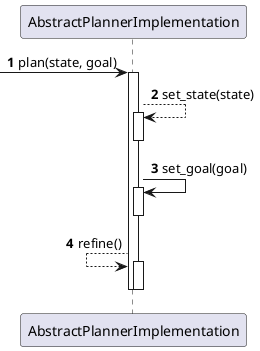 @startuml
'https://plantuml.com/sequence-diagram

autonumber

 -> AbstractPlannerImplementation: plan(state, goal)
activate AbstractPlannerImplementation
AbstractPlannerImplementation --> AbstractPlannerImplementation: set_state(state)
activate AbstractPlannerImplementation
deactivate AbstractPlannerImplementation
AbstractPlannerImplementation -> AbstractPlannerImplementation: set_goal(goal)
activate AbstractPlannerImplementation
deactivate AbstractPlannerImplementation
AbstractPlannerImplementation <-- AbstractPlannerImplementation: refine()
activate AbstractPlannerImplementation
deactivate AbstractPlannerImplementation

deactivate AbstractPlannerImplementation
@enduml